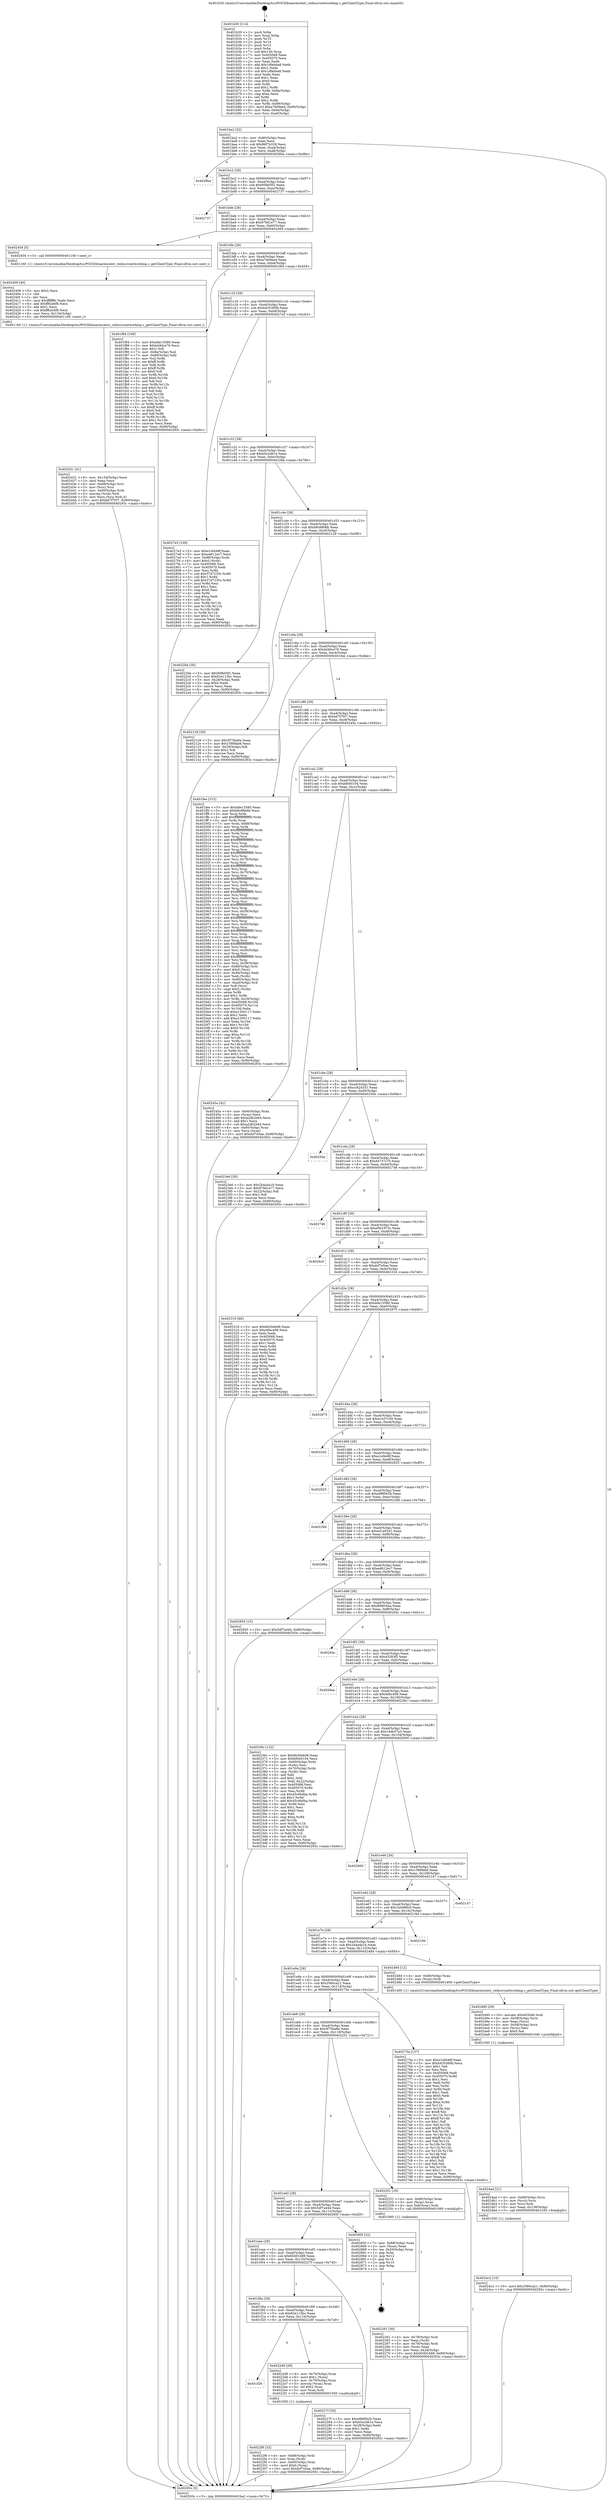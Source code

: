 digraph "0x401b30" {
  label = "0x401b30 (/mnt/c/Users/mathe/Desktop/tcc/POCII/binaries/extr_redissrcnetworking.c_getClientType_Final-ollvm.out::main(0))"
  labelloc = "t"
  node[shape=record]

  Entry [label="",width=0.3,height=0.3,shape=circle,fillcolor=black,style=filled]
  "0x401ba2" [label="{
     0x401ba2 [32]\l
     | [instrs]\l
     &nbsp;&nbsp;0x401ba2 \<+6\>: mov -0x90(%rbp),%eax\l
     &nbsp;&nbsp;0x401ba8 \<+2\>: mov %eax,%ecx\l
     &nbsp;&nbsp;0x401baa \<+6\>: sub $0x86f7b328,%ecx\l
     &nbsp;&nbsp;0x401bb0 \<+6\>: mov %eax,-0xa4(%rbp)\l
     &nbsp;&nbsp;0x401bb6 \<+6\>: mov %ecx,-0xa8(%rbp)\l
     &nbsp;&nbsp;0x401bbc \<+6\>: je 00000000004028ba \<main+0xd8a\>\l
  }"]
  "0x4028ba" [label="{
     0x4028ba\l
  }", style=dashed]
  "0x401bc2" [label="{
     0x401bc2 [28]\l
     | [instrs]\l
     &nbsp;&nbsp;0x401bc2 \<+5\>: jmp 0000000000401bc7 \<main+0x97\>\l
     &nbsp;&nbsp;0x401bc7 \<+6\>: mov -0xa4(%rbp),%eax\l
     &nbsp;&nbsp;0x401bcd \<+5\>: sub $0x95fb05f1,%eax\l
     &nbsp;&nbsp;0x401bd2 \<+6\>: mov %eax,-0xac(%rbp)\l
     &nbsp;&nbsp;0x401bd8 \<+6\>: je 0000000000402737 \<main+0xc07\>\l
  }"]
  Exit [label="",width=0.3,height=0.3,shape=circle,fillcolor=black,style=filled,peripheries=2]
  "0x402737" [label="{
     0x402737\l
  }", style=dashed]
  "0x401bde" [label="{
     0x401bde [28]\l
     | [instrs]\l
     &nbsp;&nbsp;0x401bde \<+5\>: jmp 0000000000401be3 \<main+0xb3\>\l
     &nbsp;&nbsp;0x401be3 \<+6\>: mov -0xa4(%rbp),%eax\l
     &nbsp;&nbsp;0x401be9 \<+5\>: sub $0x979d1e77,%eax\l
     &nbsp;&nbsp;0x401bee \<+6\>: mov %eax,-0xb0(%rbp)\l
     &nbsp;&nbsp;0x401bf4 \<+6\>: je 0000000000402404 \<main+0x8d4\>\l
  }"]
  "0x4024c2" [label="{
     0x4024c2 [15]\l
     | [instrs]\l
     &nbsp;&nbsp;0x4024c2 \<+10\>: movl $0x3580ca21,-0x90(%rbp)\l
     &nbsp;&nbsp;0x4024cc \<+5\>: jmp 000000000040293c \<main+0xe0c\>\l
  }"]
  "0x402404" [label="{
     0x402404 [5]\l
     | [instrs]\l
     &nbsp;&nbsp;0x402404 \<+5\>: call 0000000000401160 \<next_i\>\l
     | [calls]\l
     &nbsp;&nbsp;0x401160 \{1\} (/mnt/c/Users/mathe/Desktop/tcc/POCII/binaries/extr_redissrcnetworking.c_getClientType_Final-ollvm.out::next_i)\l
  }"]
  "0x401bfa" [label="{
     0x401bfa [28]\l
     | [instrs]\l
     &nbsp;&nbsp;0x401bfa \<+5\>: jmp 0000000000401bff \<main+0xcf\>\l
     &nbsp;&nbsp;0x401bff \<+6\>: mov -0xa4(%rbp),%eax\l
     &nbsp;&nbsp;0x401c05 \<+5\>: sub $0xa7b09ee4,%eax\l
     &nbsp;&nbsp;0x401c0a \<+6\>: mov %eax,-0xb4(%rbp)\l
     &nbsp;&nbsp;0x401c10 \<+6\>: je 0000000000401f84 \<main+0x454\>\l
  }"]
  "0x4024ad" [label="{
     0x4024ad [21]\l
     | [instrs]\l
     &nbsp;&nbsp;0x4024ad \<+4\>: mov -0x68(%rbp),%rcx\l
     &nbsp;&nbsp;0x4024b1 \<+3\>: mov (%rcx),%rcx\l
     &nbsp;&nbsp;0x4024b4 \<+3\>: mov %rcx,%rdi\l
     &nbsp;&nbsp;0x4024b7 \<+6\>: mov %eax,-0x138(%rbp)\l
     &nbsp;&nbsp;0x4024bd \<+5\>: call 0000000000401030 \<free@plt\>\l
     | [calls]\l
     &nbsp;&nbsp;0x401030 \{1\} (unknown)\l
  }"]
  "0x401f84" [label="{
     0x401f84 [106]\l
     | [instrs]\l
     &nbsp;&nbsp;0x401f84 \<+5\>: mov $0xdde13580,%eax\l
     &nbsp;&nbsp;0x401f89 \<+5\>: mov $0xbd40ce76,%ecx\l
     &nbsp;&nbsp;0x401f8e \<+2\>: mov $0x1,%dl\l
     &nbsp;&nbsp;0x401f90 \<+7\>: mov -0x8a(%rbp),%sil\l
     &nbsp;&nbsp;0x401f97 \<+7\>: mov -0x89(%rbp),%dil\l
     &nbsp;&nbsp;0x401f9e \<+3\>: mov %sil,%r8b\l
     &nbsp;&nbsp;0x401fa1 \<+4\>: xor $0xff,%r8b\l
     &nbsp;&nbsp;0x401fa5 \<+3\>: mov %dil,%r9b\l
     &nbsp;&nbsp;0x401fa8 \<+4\>: xor $0xff,%r9b\l
     &nbsp;&nbsp;0x401fac \<+3\>: xor $0x0,%dl\l
     &nbsp;&nbsp;0x401faf \<+3\>: mov %r8b,%r10b\l
     &nbsp;&nbsp;0x401fb2 \<+4\>: and $0x0,%r10b\l
     &nbsp;&nbsp;0x401fb6 \<+3\>: and %dl,%sil\l
     &nbsp;&nbsp;0x401fb9 \<+3\>: mov %r9b,%r11b\l
     &nbsp;&nbsp;0x401fbc \<+4\>: and $0x0,%r11b\l
     &nbsp;&nbsp;0x401fc0 \<+3\>: and %dl,%dil\l
     &nbsp;&nbsp;0x401fc3 \<+3\>: or %sil,%r10b\l
     &nbsp;&nbsp;0x401fc6 \<+3\>: or %dil,%r11b\l
     &nbsp;&nbsp;0x401fc9 \<+3\>: xor %r11b,%r10b\l
     &nbsp;&nbsp;0x401fcc \<+3\>: or %r9b,%r8b\l
     &nbsp;&nbsp;0x401fcf \<+4\>: xor $0xff,%r8b\l
     &nbsp;&nbsp;0x401fd3 \<+3\>: or $0x0,%dl\l
     &nbsp;&nbsp;0x401fd6 \<+3\>: and %dl,%r8b\l
     &nbsp;&nbsp;0x401fd9 \<+3\>: or %r8b,%r10b\l
     &nbsp;&nbsp;0x401fdc \<+4\>: test $0x1,%r10b\l
     &nbsp;&nbsp;0x401fe0 \<+3\>: cmovne %ecx,%eax\l
     &nbsp;&nbsp;0x401fe3 \<+6\>: mov %eax,-0x90(%rbp)\l
     &nbsp;&nbsp;0x401fe9 \<+5\>: jmp 000000000040293c \<main+0xe0c\>\l
  }"]
  "0x401c16" [label="{
     0x401c16 [28]\l
     | [instrs]\l
     &nbsp;&nbsp;0x401c16 \<+5\>: jmp 0000000000401c1b \<main+0xeb\>\l
     &nbsp;&nbsp;0x401c1b \<+6\>: mov -0xa4(%rbp),%eax\l
     &nbsp;&nbsp;0x401c21 \<+5\>: sub $0xb435360b,%eax\l
     &nbsp;&nbsp;0x401c26 \<+6\>: mov %eax,-0xb8(%rbp)\l
     &nbsp;&nbsp;0x401c2c \<+6\>: je 00000000004027e3 \<main+0xcb3\>\l
  }"]
  "0x40293c" [label="{
     0x40293c [5]\l
     | [instrs]\l
     &nbsp;&nbsp;0x40293c \<+5\>: jmp 0000000000401ba2 \<main+0x72\>\l
  }"]
  "0x401b30" [label="{
     0x401b30 [114]\l
     | [instrs]\l
     &nbsp;&nbsp;0x401b30 \<+1\>: push %rbp\l
     &nbsp;&nbsp;0x401b31 \<+3\>: mov %rsp,%rbp\l
     &nbsp;&nbsp;0x401b34 \<+2\>: push %r15\l
     &nbsp;&nbsp;0x401b36 \<+2\>: push %r14\l
     &nbsp;&nbsp;0x401b38 \<+2\>: push %r12\l
     &nbsp;&nbsp;0x401b3a \<+1\>: push %rbx\l
     &nbsp;&nbsp;0x401b3b \<+7\>: sub $0x140,%rsp\l
     &nbsp;&nbsp;0x401b42 \<+7\>: mov 0x405068,%eax\l
     &nbsp;&nbsp;0x401b49 \<+7\>: mov 0x405070,%ecx\l
     &nbsp;&nbsp;0x401b50 \<+2\>: mov %eax,%edx\l
     &nbsp;&nbsp;0x401b52 \<+6\>: add $0x1dfebba8,%edx\l
     &nbsp;&nbsp;0x401b58 \<+3\>: sub $0x1,%edx\l
     &nbsp;&nbsp;0x401b5b \<+6\>: sub $0x1dfebba8,%edx\l
     &nbsp;&nbsp;0x401b61 \<+3\>: imul %edx,%eax\l
     &nbsp;&nbsp;0x401b64 \<+3\>: and $0x1,%eax\l
     &nbsp;&nbsp;0x401b67 \<+3\>: cmp $0x0,%eax\l
     &nbsp;&nbsp;0x401b6a \<+4\>: sete %r8b\l
     &nbsp;&nbsp;0x401b6e \<+4\>: and $0x1,%r8b\l
     &nbsp;&nbsp;0x401b72 \<+7\>: mov %r8b,-0x8a(%rbp)\l
     &nbsp;&nbsp;0x401b79 \<+3\>: cmp $0xa,%ecx\l
     &nbsp;&nbsp;0x401b7c \<+4\>: setl %r8b\l
     &nbsp;&nbsp;0x401b80 \<+4\>: and $0x1,%r8b\l
     &nbsp;&nbsp;0x401b84 \<+7\>: mov %r8b,-0x89(%rbp)\l
     &nbsp;&nbsp;0x401b8b \<+10\>: movl $0xa7b09ee4,-0x90(%rbp)\l
     &nbsp;&nbsp;0x401b95 \<+6\>: mov %edi,-0x94(%rbp)\l
     &nbsp;&nbsp;0x401b9b \<+7\>: mov %rsi,-0xa0(%rbp)\l
  }"]
  "0x402490" [label="{
     0x402490 [29]\l
     | [instrs]\l
     &nbsp;&nbsp;0x402490 \<+10\>: movabs $0x4030d6,%rdi\l
     &nbsp;&nbsp;0x40249a \<+4\>: mov -0x58(%rbp),%rcx\l
     &nbsp;&nbsp;0x40249e \<+2\>: mov %eax,(%rcx)\l
     &nbsp;&nbsp;0x4024a0 \<+4\>: mov -0x58(%rbp),%rcx\l
     &nbsp;&nbsp;0x4024a4 \<+2\>: mov (%rcx),%esi\l
     &nbsp;&nbsp;0x4024a6 \<+2\>: mov $0x0,%al\l
     &nbsp;&nbsp;0x4024a8 \<+5\>: call 0000000000401040 \<printf@plt\>\l
     | [calls]\l
     &nbsp;&nbsp;0x401040 \{1\} (unknown)\l
  }"]
  "0x4027e3" [label="{
     0x4027e3 [109]\l
     | [instrs]\l
     &nbsp;&nbsp;0x4027e3 \<+5\>: mov $0xe1ef448f,%eax\l
     &nbsp;&nbsp;0x4027e8 \<+5\>: mov $0xed612ec7,%ecx\l
     &nbsp;&nbsp;0x4027ed \<+7\>: mov -0x88(%rbp),%rdx\l
     &nbsp;&nbsp;0x4027f4 \<+6\>: movl $0x0,(%rdx)\l
     &nbsp;&nbsp;0x4027fa \<+7\>: mov 0x405068,%esi\l
     &nbsp;&nbsp;0x402801 \<+7\>: mov 0x405070,%edi\l
     &nbsp;&nbsp;0x402808 \<+3\>: mov %esi,%r8d\l
     &nbsp;&nbsp;0x40280b \<+7\>: sub $0x37d7235c,%r8d\l
     &nbsp;&nbsp;0x402812 \<+4\>: sub $0x1,%r8d\l
     &nbsp;&nbsp;0x402816 \<+7\>: add $0x37d7235c,%r8d\l
     &nbsp;&nbsp;0x40281d \<+4\>: imul %r8d,%esi\l
     &nbsp;&nbsp;0x402821 \<+3\>: and $0x1,%esi\l
     &nbsp;&nbsp;0x402824 \<+3\>: cmp $0x0,%esi\l
     &nbsp;&nbsp;0x402827 \<+4\>: sete %r9b\l
     &nbsp;&nbsp;0x40282b \<+3\>: cmp $0xa,%edi\l
     &nbsp;&nbsp;0x40282e \<+4\>: setl %r10b\l
     &nbsp;&nbsp;0x402832 \<+3\>: mov %r9b,%r11b\l
     &nbsp;&nbsp;0x402835 \<+3\>: and %r10b,%r11b\l
     &nbsp;&nbsp;0x402838 \<+3\>: xor %r10b,%r9b\l
     &nbsp;&nbsp;0x40283b \<+3\>: or %r9b,%r11b\l
     &nbsp;&nbsp;0x40283e \<+4\>: test $0x1,%r11b\l
     &nbsp;&nbsp;0x402842 \<+3\>: cmovne %ecx,%eax\l
     &nbsp;&nbsp;0x402845 \<+6\>: mov %eax,-0x90(%rbp)\l
     &nbsp;&nbsp;0x40284b \<+5\>: jmp 000000000040293c \<main+0xe0c\>\l
  }"]
  "0x401c32" [label="{
     0x401c32 [28]\l
     | [instrs]\l
     &nbsp;&nbsp;0x401c32 \<+5\>: jmp 0000000000401c37 \<main+0x107\>\l
     &nbsp;&nbsp;0x401c37 \<+6\>: mov -0xa4(%rbp),%eax\l
     &nbsp;&nbsp;0x401c3d \<+5\>: sub $0xb5a2d61e,%eax\l
     &nbsp;&nbsp;0x401c42 \<+6\>: mov %eax,-0xbc(%rbp)\l
     &nbsp;&nbsp;0x401c48 \<+6\>: je 00000000004022bb \<main+0x78b\>\l
  }"]
  "0x402431" [label="{
     0x402431 [41]\l
     | [instrs]\l
     &nbsp;&nbsp;0x402431 \<+6\>: mov -0x134(%rbp),%ecx\l
     &nbsp;&nbsp;0x402437 \<+3\>: imul %eax,%ecx\l
     &nbsp;&nbsp;0x40243a \<+4\>: mov -0x68(%rbp),%rsi\l
     &nbsp;&nbsp;0x40243e \<+3\>: mov (%rsi),%rsi\l
     &nbsp;&nbsp;0x402441 \<+4\>: mov -0x60(%rbp),%rdi\l
     &nbsp;&nbsp;0x402445 \<+3\>: movslq (%rdi),%rdi\l
     &nbsp;&nbsp;0x402448 \<+3\>: mov %ecx,(%rsi,%rdi,4)\l
     &nbsp;&nbsp;0x40244b \<+10\>: movl $0xbd7f7f37,-0x90(%rbp)\l
     &nbsp;&nbsp;0x402455 \<+5\>: jmp 000000000040293c \<main+0xe0c\>\l
  }"]
  "0x4022bb" [label="{
     0x4022bb [30]\l
     | [instrs]\l
     &nbsp;&nbsp;0x4022bb \<+5\>: mov $0x95fb05f1,%eax\l
     &nbsp;&nbsp;0x4022c0 \<+5\>: mov $0x62e115bc,%ecx\l
     &nbsp;&nbsp;0x4022c5 \<+3\>: mov -0x28(%rbp),%edx\l
     &nbsp;&nbsp;0x4022c8 \<+3\>: cmp $0x0,%edx\l
     &nbsp;&nbsp;0x4022cb \<+3\>: cmove %ecx,%eax\l
     &nbsp;&nbsp;0x4022ce \<+6\>: mov %eax,-0x90(%rbp)\l
     &nbsp;&nbsp;0x4022d4 \<+5\>: jmp 000000000040293c \<main+0xe0c\>\l
  }"]
  "0x401c4e" [label="{
     0x401c4e [28]\l
     | [instrs]\l
     &nbsp;&nbsp;0x401c4e \<+5\>: jmp 0000000000401c53 \<main+0x123\>\l
     &nbsp;&nbsp;0x401c53 \<+6\>: mov -0xa4(%rbp),%eax\l
     &nbsp;&nbsp;0x401c59 \<+5\>: sub $0xb8c88b6b,%eax\l
     &nbsp;&nbsp;0x401c5e \<+6\>: mov %eax,-0xc0(%rbp)\l
     &nbsp;&nbsp;0x401c64 \<+6\>: je 0000000000402129 \<main+0x5f9\>\l
  }"]
  "0x402409" [label="{
     0x402409 [40]\l
     | [instrs]\l
     &nbsp;&nbsp;0x402409 \<+5\>: mov $0x2,%ecx\l
     &nbsp;&nbsp;0x40240e \<+1\>: cltd\l
     &nbsp;&nbsp;0x40240f \<+2\>: idiv %ecx\l
     &nbsp;&nbsp;0x402411 \<+6\>: imul $0xfffffffe,%edx,%ecx\l
     &nbsp;&nbsp;0x402417 \<+6\>: add $0xff82e6f8,%ecx\l
     &nbsp;&nbsp;0x40241d \<+3\>: add $0x1,%ecx\l
     &nbsp;&nbsp;0x402420 \<+6\>: sub $0xff82e6f8,%ecx\l
     &nbsp;&nbsp;0x402426 \<+6\>: mov %ecx,-0x134(%rbp)\l
     &nbsp;&nbsp;0x40242c \<+5\>: call 0000000000401160 \<next_i\>\l
     | [calls]\l
     &nbsp;&nbsp;0x401160 \{1\} (/mnt/c/Users/mathe/Desktop/tcc/POCII/binaries/extr_redissrcnetworking.c_getClientType_Final-ollvm.out::next_i)\l
  }"]
  "0x402129" [label="{
     0x402129 [30]\l
     | [instrs]\l
     &nbsp;&nbsp;0x402129 \<+5\>: mov $0x3f75ba6e,%eax\l
     &nbsp;&nbsp;0x40212e \<+5\>: mov $0x1588fab6,%ecx\l
     &nbsp;&nbsp;0x402133 \<+3\>: mov -0x29(%rbp),%dl\l
     &nbsp;&nbsp;0x402136 \<+3\>: test $0x1,%dl\l
     &nbsp;&nbsp;0x402139 \<+3\>: cmovne %ecx,%eax\l
     &nbsp;&nbsp;0x40213c \<+6\>: mov %eax,-0x90(%rbp)\l
     &nbsp;&nbsp;0x402142 \<+5\>: jmp 000000000040293c \<main+0xe0c\>\l
  }"]
  "0x401c6a" [label="{
     0x401c6a [28]\l
     | [instrs]\l
     &nbsp;&nbsp;0x401c6a \<+5\>: jmp 0000000000401c6f \<main+0x13f\>\l
     &nbsp;&nbsp;0x401c6f \<+6\>: mov -0xa4(%rbp),%eax\l
     &nbsp;&nbsp;0x401c75 \<+5\>: sub $0xbd40ce76,%eax\l
     &nbsp;&nbsp;0x401c7a \<+6\>: mov %eax,-0xc4(%rbp)\l
     &nbsp;&nbsp;0x401c80 \<+6\>: je 0000000000401fee \<main+0x4be\>\l
  }"]
  "0x4022f6" [label="{
     0x4022f6 [32]\l
     | [instrs]\l
     &nbsp;&nbsp;0x4022f6 \<+4\>: mov -0x68(%rbp),%rdi\l
     &nbsp;&nbsp;0x4022fa \<+3\>: mov %rax,(%rdi)\l
     &nbsp;&nbsp;0x4022fd \<+4\>: mov -0x60(%rbp),%rax\l
     &nbsp;&nbsp;0x402301 \<+6\>: movl $0x0,(%rax)\l
     &nbsp;&nbsp;0x402307 \<+10\>: movl $0xdcf7e5ae,-0x90(%rbp)\l
     &nbsp;&nbsp;0x402311 \<+5\>: jmp 000000000040293c \<main+0xe0c\>\l
  }"]
  "0x401fee" [label="{
     0x401fee [315]\l
     | [instrs]\l
     &nbsp;&nbsp;0x401fee \<+5\>: mov $0xdde13580,%eax\l
     &nbsp;&nbsp;0x401ff3 \<+5\>: mov $0xb8c88b6b,%ecx\l
     &nbsp;&nbsp;0x401ff8 \<+3\>: mov %rsp,%rdx\l
     &nbsp;&nbsp;0x401ffb \<+4\>: add $0xfffffffffffffff0,%rdx\l
     &nbsp;&nbsp;0x401fff \<+3\>: mov %rdx,%rsp\l
     &nbsp;&nbsp;0x402002 \<+7\>: mov %rdx,-0x88(%rbp)\l
     &nbsp;&nbsp;0x402009 \<+3\>: mov %rsp,%rdx\l
     &nbsp;&nbsp;0x40200c \<+4\>: add $0xfffffffffffffff0,%rdx\l
     &nbsp;&nbsp;0x402010 \<+3\>: mov %rdx,%rsp\l
     &nbsp;&nbsp;0x402013 \<+3\>: mov %rsp,%rsi\l
     &nbsp;&nbsp;0x402016 \<+4\>: add $0xfffffffffffffff0,%rsi\l
     &nbsp;&nbsp;0x40201a \<+3\>: mov %rsi,%rsp\l
     &nbsp;&nbsp;0x40201d \<+4\>: mov %rsi,-0x80(%rbp)\l
     &nbsp;&nbsp;0x402021 \<+3\>: mov %rsp,%rsi\l
     &nbsp;&nbsp;0x402024 \<+4\>: add $0xfffffffffffffff0,%rsi\l
     &nbsp;&nbsp;0x402028 \<+3\>: mov %rsi,%rsp\l
     &nbsp;&nbsp;0x40202b \<+4\>: mov %rsi,-0x78(%rbp)\l
     &nbsp;&nbsp;0x40202f \<+3\>: mov %rsp,%rsi\l
     &nbsp;&nbsp;0x402032 \<+4\>: add $0xfffffffffffffff0,%rsi\l
     &nbsp;&nbsp;0x402036 \<+3\>: mov %rsi,%rsp\l
     &nbsp;&nbsp;0x402039 \<+4\>: mov %rsi,-0x70(%rbp)\l
     &nbsp;&nbsp;0x40203d \<+3\>: mov %rsp,%rsi\l
     &nbsp;&nbsp;0x402040 \<+4\>: add $0xfffffffffffffff0,%rsi\l
     &nbsp;&nbsp;0x402044 \<+3\>: mov %rsi,%rsp\l
     &nbsp;&nbsp;0x402047 \<+4\>: mov %rsi,-0x68(%rbp)\l
     &nbsp;&nbsp;0x40204b \<+3\>: mov %rsp,%rsi\l
     &nbsp;&nbsp;0x40204e \<+4\>: add $0xfffffffffffffff0,%rsi\l
     &nbsp;&nbsp;0x402052 \<+3\>: mov %rsi,%rsp\l
     &nbsp;&nbsp;0x402055 \<+4\>: mov %rsi,-0x60(%rbp)\l
     &nbsp;&nbsp;0x402059 \<+3\>: mov %rsp,%rsi\l
     &nbsp;&nbsp;0x40205c \<+4\>: add $0xfffffffffffffff0,%rsi\l
     &nbsp;&nbsp;0x402060 \<+3\>: mov %rsi,%rsp\l
     &nbsp;&nbsp;0x402063 \<+4\>: mov %rsi,-0x58(%rbp)\l
     &nbsp;&nbsp;0x402067 \<+3\>: mov %rsp,%rsi\l
     &nbsp;&nbsp;0x40206a \<+4\>: add $0xfffffffffffffff0,%rsi\l
     &nbsp;&nbsp;0x40206e \<+3\>: mov %rsi,%rsp\l
     &nbsp;&nbsp;0x402071 \<+4\>: mov %rsi,-0x50(%rbp)\l
     &nbsp;&nbsp;0x402075 \<+3\>: mov %rsp,%rsi\l
     &nbsp;&nbsp;0x402078 \<+4\>: add $0xfffffffffffffff0,%rsi\l
     &nbsp;&nbsp;0x40207c \<+3\>: mov %rsi,%rsp\l
     &nbsp;&nbsp;0x40207f \<+4\>: mov %rsi,-0x48(%rbp)\l
     &nbsp;&nbsp;0x402083 \<+3\>: mov %rsp,%rsi\l
     &nbsp;&nbsp;0x402086 \<+4\>: add $0xfffffffffffffff0,%rsi\l
     &nbsp;&nbsp;0x40208a \<+3\>: mov %rsi,%rsp\l
     &nbsp;&nbsp;0x40208d \<+4\>: mov %rsi,-0x40(%rbp)\l
     &nbsp;&nbsp;0x402091 \<+3\>: mov %rsp,%rsi\l
     &nbsp;&nbsp;0x402094 \<+4\>: add $0xfffffffffffffff0,%rsi\l
     &nbsp;&nbsp;0x402098 \<+3\>: mov %rsi,%rsp\l
     &nbsp;&nbsp;0x40209b \<+4\>: mov %rsi,-0x38(%rbp)\l
     &nbsp;&nbsp;0x40209f \<+7\>: mov -0x88(%rbp),%rsi\l
     &nbsp;&nbsp;0x4020a6 \<+6\>: movl $0x0,(%rsi)\l
     &nbsp;&nbsp;0x4020ac \<+6\>: mov -0x94(%rbp),%edi\l
     &nbsp;&nbsp;0x4020b2 \<+2\>: mov %edi,(%rdx)\l
     &nbsp;&nbsp;0x4020b4 \<+4\>: mov -0x80(%rbp),%rsi\l
     &nbsp;&nbsp;0x4020b8 \<+7\>: mov -0xa0(%rbp),%r8\l
     &nbsp;&nbsp;0x4020bf \<+3\>: mov %r8,(%rsi)\l
     &nbsp;&nbsp;0x4020c2 \<+3\>: cmpl $0x2,(%rdx)\l
     &nbsp;&nbsp;0x4020c5 \<+4\>: setne %r9b\l
     &nbsp;&nbsp;0x4020c9 \<+4\>: and $0x1,%r9b\l
     &nbsp;&nbsp;0x4020cd \<+4\>: mov %r9b,-0x29(%rbp)\l
     &nbsp;&nbsp;0x4020d1 \<+8\>: mov 0x405068,%r10d\l
     &nbsp;&nbsp;0x4020d9 \<+8\>: mov 0x405070,%r11d\l
     &nbsp;&nbsp;0x4020e1 \<+3\>: mov %r10d,%ebx\l
     &nbsp;&nbsp;0x4020e4 \<+6\>: sub $0xa1500117,%ebx\l
     &nbsp;&nbsp;0x4020ea \<+3\>: sub $0x1,%ebx\l
     &nbsp;&nbsp;0x4020ed \<+6\>: add $0xa1500117,%ebx\l
     &nbsp;&nbsp;0x4020f3 \<+4\>: imul %ebx,%r10d\l
     &nbsp;&nbsp;0x4020f7 \<+4\>: and $0x1,%r10d\l
     &nbsp;&nbsp;0x4020fb \<+4\>: cmp $0x0,%r10d\l
     &nbsp;&nbsp;0x4020ff \<+4\>: sete %r9b\l
     &nbsp;&nbsp;0x402103 \<+4\>: cmp $0xa,%r11d\l
     &nbsp;&nbsp;0x402107 \<+4\>: setl %r14b\l
     &nbsp;&nbsp;0x40210b \<+3\>: mov %r9b,%r15b\l
     &nbsp;&nbsp;0x40210e \<+3\>: and %r14b,%r15b\l
     &nbsp;&nbsp;0x402111 \<+3\>: xor %r14b,%r9b\l
     &nbsp;&nbsp;0x402114 \<+3\>: or %r9b,%r15b\l
     &nbsp;&nbsp;0x402117 \<+4\>: test $0x1,%r15b\l
     &nbsp;&nbsp;0x40211b \<+3\>: cmovne %ecx,%eax\l
     &nbsp;&nbsp;0x40211e \<+6\>: mov %eax,-0x90(%rbp)\l
     &nbsp;&nbsp;0x402124 \<+5\>: jmp 000000000040293c \<main+0xe0c\>\l
  }"]
  "0x401c86" [label="{
     0x401c86 [28]\l
     | [instrs]\l
     &nbsp;&nbsp;0x401c86 \<+5\>: jmp 0000000000401c8b \<main+0x15b\>\l
     &nbsp;&nbsp;0x401c8b \<+6\>: mov -0xa4(%rbp),%eax\l
     &nbsp;&nbsp;0x401c91 \<+5\>: sub $0xbd7f7f37,%eax\l
     &nbsp;&nbsp;0x401c96 \<+6\>: mov %eax,-0xc8(%rbp)\l
     &nbsp;&nbsp;0x401c9c \<+6\>: je 000000000040245a \<main+0x92a\>\l
  }"]
  "0x401f26" [label="{
     0x401f26\l
  }", style=dashed]
  "0x4022d9" [label="{
     0x4022d9 [29]\l
     | [instrs]\l
     &nbsp;&nbsp;0x4022d9 \<+4\>: mov -0x70(%rbp),%rax\l
     &nbsp;&nbsp;0x4022dd \<+6\>: movl $0x1,(%rax)\l
     &nbsp;&nbsp;0x4022e3 \<+4\>: mov -0x70(%rbp),%rax\l
     &nbsp;&nbsp;0x4022e7 \<+3\>: movslq (%rax),%rax\l
     &nbsp;&nbsp;0x4022ea \<+4\>: shl $0x2,%rax\l
     &nbsp;&nbsp;0x4022ee \<+3\>: mov %rax,%rdi\l
     &nbsp;&nbsp;0x4022f1 \<+5\>: call 0000000000401050 \<malloc@plt\>\l
     | [calls]\l
     &nbsp;&nbsp;0x401050 \{1\} (unknown)\l
  }"]
  "0x40245a" [label="{
     0x40245a [42]\l
     | [instrs]\l
     &nbsp;&nbsp;0x40245a \<+4\>: mov -0x60(%rbp),%rax\l
     &nbsp;&nbsp;0x40245e \<+2\>: mov (%rax),%ecx\l
     &nbsp;&nbsp;0x402460 \<+6\>: add $0xa2db2d44,%ecx\l
     &nbsp;&nbsp;0x402466 \<+3\>: add $0x1,%ecx\l
     &nbsp;&nbsp;0x402469 \<+6\>: sub $0xa2db2d44,%ecx\l
     &nbsp;&nbsp;0x40246f \<+4\>: mov -0x60(%rbp),%rax\l
     &nbsp;&nbsp;0x402473 \<+2\>: mov %ecx,(%rax)\l
     &nbsp;&nbsp;0x402475 \<+10\>: movl $0xdcf7e5ae,-0x90(%rbp)\l
     &nbsp;&nbsp;0x40247f \<+5\>: jmp 000000000040293c \<main+0xe0c\>\l
  }"]
  "0x401ca2" [label="{
     0x401ca2 [28]\l
     | [instrs]\l
     &nbsp;&nbsp;0x401ca2 \<+5\>: jmp 0000000000401ca7 \<main+0x177\>\l
     &nbsp;&nbsp;0x401ca7 \<+6\>: mov -0xa4(%rbp),%eax\l
     &nbsp;&nbsp;0x401cad \<+5\>: sub $0xbfd40104,%eax\l
     &nbsp;&nbsp;0x401cb2 \<+6\>: mov %eax,-0xcc(%rbp)\l
     &nbsp;&nbsp;0x401cb8 \<+6\>: je 00000000004023e6 \<main+0x8b6\>\l
  }"]
  "0x401f0a" [label="{
     0x401f0a [28]\l
     | [instrs]\l
     &nbsp;&nbsp;0x401f0a \<+5\>: jmp 0000000000401f0f \<main+0x3df\>\l
     &nbsp;&nbsp;0x401f0f \<+6\>: mov -0xa4(%rbp),%eax\l
     &nbsp;&nbsp;0x401f15 \<+5\>: sub $0x62e115bc,%eax\l
     &nbsp;&nbsp;0x401f1a \<+6\>: mov %eax,-0x124(%rbp)\l
     &nbsp;&nbsp;0x401f20 \<+6\>: je 00000000004022d9 \<main+0x7a9\>\l
  }"]
  "0x4023e6" [label="{
     0x4023e6 [30]\l
     | [instrs]\l
     &nbsp;&nbsp;0x4023e6 \<+5\>: mov $0x2b4a4a1b,%eax\l
     &nbsp;&nbsp;0x4023eb \<+5\>: mov $0x979d1e77,%ecx\l
     &nbsp;&nbsp;0x4023f0 \<+3\>: mov -0x22(%rbp),%dl\l
     &nbsp;&nbsp;0x4023f3 \<+3\>: test $0x1,%dl\l
     &nbsp;&nbsp;0x4023f6 \<+3\>: cmovne %ecx,%eax\l
     &nbsp;&nbsp;0x4023f9 \<+6\>: mov %eax,-0x90(%rbp)\l
     &nbsp;&nbsp;0x4023ff \<+5\>: jmp 000000000040293c \<main+0xe0c\>\l
  }"]
  "0x401cbe" [label="{
     0x401cbe [28]\l
     | [instrs]\l
     &nbsp;&nbsp;0x401cbe \<+5\>: jmp 0000000000401cc3 \<main+0x193\>\l
     &nbsp;&nbsp;0x401cc3 \<+6\>: mov -0xa4(%rbp),%eax\l
     &nbsp;&nbsp;0x401cc9 \<+5\>: sub $0xcc624531,%eax\l
     &nbsp;&nbsp;0x401cce \<+6\>: mov %eax,-0xd0(%rbp)\l
     &nbsp;&nbsp;0x401cd4 \<+6\>: je 000000000040250e \<main+0x9de\>\l
  }"]
  "0x40227f" [label="{
     0x40227f [30]\l
     | [instrs]\l
     &nbsp;&nbsp;0x40227f \<+5\>: mov $0xe98f062b,%eax\l
     &nbsp;&nbsp;0x402284 \<+5\>: mov $0xb5a2d61e,%ecx\l
     &nbsp;&nbsp;0x402289 \<+3\>: mov -0x28(%rbp),%edx\l
     &nbsp;&nbsp;0x40228c \<+3\>: cmp $0x1,%edx\l
     &nbsp;&nbsp;0x40228f \<+3\>: cmovl %ecx,%eax\l
     &nbsp;&nbsp;0x402292 \<+6\>: mov %eax,-0x90(%rbp)\l
     &nbsp;&nbsp;0x402298 \<+5\>: jmp 000000000040293c \<main+0xe0c\>\l
  }"]
  "0x40250e" [label="{
     0x40250e\l
  }", style=dashed]
  "0x401cda" [label="{
     0x401cda [28]\l
     | [instrs]\l
     &nbsp;&nbsp;0x401cda \<+5\>: jmp 0000000000401cdf \<main+0x1af\>\l
     &nbsp;&nbsp;0x401cdf \<+6\>: mov -0xa4(%rbp),%eax\l
     &nbsp;&nbsp;0x401ce5 \<+5\>: sub $0xd4737c70,%eax\l
     &nbsp;&nbsp;0x401cea \<+6\>: mov %eax,-0xd4(%rbp)\l
     &nbsp;&nbsp;0x401cf0 \<+6\>: je 0000000000402746 \<main+0xc16\>\l
  }"]
  "0x401eee" [label="{
     0x401eee [28]\l
     | [instrs]\l
     &nbsp;&nbsp;0x401eee \<+5\>: jmp 0000000000401ef3 \<main+0x3c3\>\l
     &nbsp;&nbsp;0x401ef3 \<+6\>: mov -0xa4(%rbp),%eax\l
     &nbsp;&nbsp;0x401ef9 \<+5\>: sub $0x60491b89,%eax\l
     &nbsp;&nbsp;0x401efe \<+6\>: mov %eax,-0x120(%rbp)\l
     &nbsp;&nbsp;0x401f04 \<+6\>: je 000000000040227f \<main+0x74f\>\l
  }"]
  "0x402746" [label="{
     0x402746\l
  }", style=dashed]
  "0x401cf6" [label="{
     0x401cf6 [28]\l
     | [instrs]\l
     &nbsp;&nbsp;0x401cf6 \<+5\>: jmp 0000000000401cfb \<main+0x1cb\>\l
     &nbsp;&nbsp;0x401cfb \<+6\>: mov -0xa4(%rbp),%eax\l
     &nbsp;&nbsp;0x401d01 \<+5\>: sub $0xd5b1973c,%eax\l
     &nbsp;&nbsp;0x401d06 \<+6\>: mov %eax,-0xd8(%rbp)\l
     &nbsp;&nbsp;0x401d0c \<+6\>: je 00000000004026c0 \<main+0xb90\>\l
  }"]
  "0x40285f" [label="{
     0x40285f [22]\l
     | [instrs]\l
     &nbsp;&nbsp;0x40285f \<+7\>: mov -0x88(%rbp),%rax\l
     &nbsp;&nbsp;0x402866 \<+2\>: mov (%rax),%eax\l
     &nbsp;&nbsp;0x402868 \<+4\>: lea -0x20(%rbp),%rsp\l
     &nbsp;&nbsp;0x40286c \<+1\>: pop %rbx\l
     &nbsp;&nbsp;0x40286d \<+2\>: pop %r12\l
     &nbsp;&nbsp;0x40286f \<+2\>: pop %r14\l
     &nbsp;&nbsp;0x402871 \<+2\>: pop %r15\l
     &nbsp;&nbsp;0x402873 \<+1\>: pop %rbp\l
     &nbsp;&nbsp;0x402874 \<+1\>: ret\l
  }"]
  "0x4026c0" [label="{
     0x4026c0\l
  }", style=dashed]
  "0x401d12" [label="{
     0x401d12 [28]\l
     | [instrs]\l
     &nbsp;&nbsp;0x401d12 \<+5\>: jmp 0000000000401d17 \<main+0x1e7\>\l
     &nbsp;&nbsp;0x401d17 \<+6\>: mov -0xa4(%rbp),%eax\l
     &nbsp;&nbsp;0x401d1d \<+5\>: sub $0xdcf7e5ae,%eax\l
     &nbsp;&nbsp;0x401d22 \<+6\>: mov %eax,-0xdc(%rbp)\l
     &nbsp;&nbsp;0x401d28 \<+6\>: je 0000000000402316 \<main+0x7e6\>\l
  }"]
  "0x402261" [label="{
     0x402261 [30]\l
     | [instrs]\l
     &nbsp;&nbsp;0x402261 \<+4\>: mov -0x78(%rbp),%rdi\l
     &nbsp;&nbsp;0x402265 \<+2\>: mov %eax,(%rdi)\l
     &nbsp;&nbsp;0x402267 \<+4\>: mov -0x78(%rbp),%rdi\l
     &nbsp;&nbsp;0x40226b \<+2\>: mov (%rdi),%eax\l
     &nbsp;&nbsp;0x40226d \<+3\>: mov %eax,-0x28(%rbp)\l
     &nbsp;&nbsp;0x402270 \<+10\>: movl $0x60491b89,-0x90(%rbp)\l
     &nbsp;&nbsp;0x40227a \<+5\>: jmp 000000000040293c \<main+0xe0c\>\l
  }"]
  "0x402316" [label="{
     0x402316 [86]\l
     | [instrs]\l
     &nbsp;&nbsp;0x402316 \<+5\>: mov $0x6b30e6d9,%eax\l
     &nbsp;&nbsp;0x40231b \<+5\>: mov $0x46bc499,%ecx\l
     &nbsp;&nbsp;0x402320 \<+2\>: xor %edx,%edx\l
     &nbsp;&nbsp;0x402322 \<+7\>: mov 0x405068,%esi\l
     &nbsp;&nbsp;0x402329 \<+7\>: mov 0x405070,%edi\l
     &nbsp;&nbsp;0x402330 \<+3\>: sub $0x1,%edx\l
     &nbsp;&nbsp;0x402333 \<+3\>: mov %esi,%r8d\l
     &nbsp;&nbsp;0x402336 \<+3\>: add %edx,%r8d\l
     &nbsp;&nbsp;0x402339 \<+4\>: imul %r8d,%esi\l
     &nbsp;&nbsp;0x40233d \<+3\>: and $0x1,%esi\l
     &nbsp;&nbsp;0x402340 \<+3\>: cmp $0x0,%esi\l
     &nbsp;&nbsp;0x402343 \<+4\>: sete %r9b\l
     &nbsp;&nbsp;0x402347 \<+3\>: cmp $0xa,%edi\l
     &nbsp;&nbsp;0x40234a \<+4\>: setl %r10b\l
     &nbsp;&nbsp;0x40234e \<+3\>: mov %r9b,%r11b\l
     &nbsp;&nbsp;0x402351 \<+3\>: and %r10b,%r11b\l
     &nbsp;&nbsp;0x402354 \<+3\>: xor %r10b,%r9b\l
     &nbsp;&nbsp;0x402357 \<+3\>: or %r9b,%r11b\l
     &nbsp;&nbsp;0x40235a \<+4\>: test $0x1,%r11b\l
     &nbsp;&nbsp;0x40235e \<+3\>: cmovne %ecx,%eax\l
     &nbsp;&nbsp;0x402361 \<+6\>: mov %eax,-0x90(%rbp)\l
     &nbsp;&nbsp;0x402367 \<+5\>: jmp 000000000040293c \<main+0xe0c\>\l
  }"]
  "0x401d2e" [label="{
     0x401d2e [28]\l
     | [instrs]\l
     &nbsp;&nbsp;0x401d2e \<+5\>: jmp 0000000000401d33 \<main+0x203\>\l
     &nbsp;&nbsp;0x401d33 \<+6\>: mov -0xa4(%rbp),%eax\l
     &nbsp;&nbsp;0x401d39 \<+5\>: sub $0xdde13580,%eax\l
     &nbsp;&nbsp;0x401d3e \<+6\>: mov %eax,-0xe0(%rbp)\l
     &nbsp;&nbsp;0x401d44 \<+6\>: je 0000000000402875 \<main+0xd45\>\l
  }"]
  "0x401ed2" [label="{
     0x401ed2 [28]\l
     | [instrs]\l
     &nbsp;&nbsp;0x401ed2 \<+5\>: jmp 0000000000401ed7 \<main+0x3a7\>\l
     &nbsp;&nbsp;0x401ed7 \<+6\>: mov -0xa4(%rbp),%eax\l
     &nbsp;&nbsp;0x401edd \<+5\>: sub $0x5df7a444,%eax\l
     &nbsp;&nbsp;0x401ee2 \<+6\>: mov %eax,-0x11c(%rbp)\l
     &nbsp;&nbsp;0x401ee8 \<+6\>: je 000000000040285f \<main+0xd2f\>\l
  }"]
  "0x402875" [label="{
     0x402875\l
  }", style=dashed]
  "0x401d4a" [label="{
     0x401d4a [28]\l
     | [instrs]\l
     &nbsp;&nbsp;0x401d4a \<+5\>: jmp 0000000000401d4f \<main+0x21f\>\l
     &nbsp;&nbsp;0x401d4f \<+6\>: mov -0xa4(%rbp),%eax\l
     &nbsp;&nbsp;0x401d55 \<+5\>: sub $0xe1437c30,%eax\l
     &nbsp;&nbsp;0x401d5a \<+6\>: mov %eax,-0xe4(%rbp)\l
     &nbsp;&nbsp;0x401d60 \<+6\>: je 0000000000402242 \<main+0x712\>\l
  }"]
  "0x402251" [label="{
     0x402251 [16]\l
     | [instrs]\l
     &nbsp;&nbsp;0x402251 \<+4\>: mov -0x80(%rbp),%rax\l
     &nbsp;&nbsp;0x402255 \<+3\>: mov (%rax),%rax\l
     &nbsp;&nbsp;0x402258 \<+4\>: mov 0x8(%rax),%rdi\l
     &nbsp;&nbsp;0x40225c \<+5\>: call 0000000000401060 \<atoi@plt\>\l
     | [calls]\l
     &nbsp;&nbsp;0x401060 \{1\} (unknown)\l
  }"]
  "0x402242" [label="{
     0x402242\l
  }", style=dashed]
  "0x401d66" [label="{
     0x401d66 [28]\l
     | [instrs]\l
     &nbsp;&nbsp;0x401d66 \<+5\>: jmp 0000000000401d6b \<main+0x23b\>\l
     &nbsp;&nbsp;0x401d6b \<+6\>: mov -0xa4(%rbp),%eax\l
     &nbsp;&nbsp;0x401d71 \<+5\>: sub $0xe1ef448f,%eax\l
     &nbsp;&nbsp;0x401d76 \<+6\>: mov %eax,-0xe8(%rbp)\l
     &nbsp;&nbsp;0x401d7c \<+6\>: je 0000000000402925 \<main+0xdf5\>\l
  }"]
  "0x401eb6" [label="{
     0x401eb6 [28]\l
     | [instrs]\l
     &nbsp;&nbsp;0x401eb6 \<+5\>: jmp 0000000000401ebb \<main+0x38b\>\l
     &nbsp;&nbsp;0x401ebb \<+6\>: mov -0xa4(%rbp),%eax\l
     &nbsp;&nbsp;0x401ec1 \<+5\>: sub $0x3f75ba6e,%eax\l
     &nbsp;&nbsp;0x401ec6 \<+6\>: mov %eax,-0x118(%rbp)\l
     &nbsp;&nbsp;0x401ecc \<+6\>: je 0000000000402251 \<main+0x721\>\l
  }"]
  "0x402925" [label="{
     0x402925\l
  }", style=dashed]
  "0x401d82" [label="{
     0x401d82 [28]\l
     | [instrs]\l
     &nbsp;&nbsp;0x401d82 \<+5\>: jmp 0000000000401d87 \<main+0x257\>\l
     &nbsp;&nbsp;0x401d87 \<+6\>: mov -0xa4(%rbp),%eax\l
     &nbsp;&nbsp;0x401d8d \<+5\>: sub $0xe98f062b,%eax\l
     &nbsp;&nbsp;0x401d92 \<+6\>: mov %eax,-0xec(%rbp)\l
     &nbsp;&nbsp;0x401d98 \<+6\>: je 000000000040229d \<main+0x76d\>\l
  }"]
  "0x40275a" [label="{
     0x40275a [137]\l
     | [instrs]\l
     &nbsp;&nbsp;0x40275a \<+5\>: mov $0xe1ef448f,%eax\l
     &nbsp;&nbsp;0x40275f \<+5\>: mov $0xb435360b,%ecx\l
     &nbsp;&nbsp;0x402764 \<+2\>: mov $0x1,%dl\l
     &nbsp;&nbsp;0x402766 \<+2\>: xor %esi,%esi\l
     &nbsp;&nbsp;0x402768 \<+7\>: mov 0x405068,%edi\l
     &nbsp;&nbsp;0x40276f \<+8\>: mov 0x405070,%r8d\l
     &nbsp;&nbsp;0x402777 \<+3\>: sub $0x1,%esi\l
     &nbsp;&nbsp;0x40277a \<+3\>: mov %edi,%r9d\l
     &nbsp;&nbsp;0x40277d \<+3\>: add %esi,%r9d\l
     &nbsp;&nbsp;0x402780 \<+4\>: imul %r9d,%edi\l
     &nbsp;&nbsp;0x402784 \<+3\>: and $0x1,%edi\l
     &nbsp;&nbsp;0x402787 \<+3\>: cmp $0x0,%edi\l
     &nbsp;&nbsp;0x40278a \<+4\>: sete %r10b\l
     &nbsp;&nbsp;0x40278e \<+4\>: cmp $0xa,%r8d\l
     &nbsp;&nbsp;0x402792 \<+4\>: setl %r11b\l
     &nbsp;&nbsp;0x402796 \<+3\>: mov %r10b,%bl\l
     &nbsp;&nbsp;0x402799 \<+3\>: xor $0xff,%bl\l
     &nbsp;&nbsp;0x40279c \<+3\>: mov %r11b,%r14b\l
     &nbsp;&nbsp;0x40279f \<+4\>: xor $0xff,%r14b\l
     &nbsp;&nbsp;0x4027a3 \<+3\>: xor $0x1,%dl\l
     &nbsp;&nbsp;0x4027a6 \<+3\>: mov %bl,%r15b\l
     &nbsp;&nbsp;0x4027a9 \<+4\>: and $0xff,%r15b\l
     &nbsp;&nbsp;0x4027ad \<+3\>: and %dl,%r10b\l
     &nbsp;&nbsp;0x4027b0 \<+3\>: mov %r14b,%r12b\l
     &nbsp;&nbsp;0x4027b3 \<+4\>: and $0xff,%r12b\l
     &nbsp;&nbsp;0x4027b7 \<+3\>: and %dl,%r11b\l
     &nbsp;&nbsp;0x4027ba \<+3\>: or %r10b,%r15b\l
     &nbsp;&nbsp;0x4027bd \<+3\>: or %r11b,%r12b\l
     &nbsp;&nbsp;0x4027c0 \<+3\>: xor %r12b,%r15b\l
     &nbsp;&nbsp;0x4027c3 \<+3\>: or %r14b,%bl\l
     &nbsp;&nbsp;0x4027c6 \<+3\>: xor $0xff,%bl\l
     &nbsp;&nbsp;0x4027c9 \<+3\>: or $0x1,%dl\l
     &nbsp;&nbsp;0x4027cc \<+2\>: and %dl,%bl\l
     &nbsp;&nbsp;0x4027ce \<+3\>: or %bl,%r15b\l
     &nbsp;&nbsp;0x4027d1 \<+4\>: test $0x1,%r15b\l
     &nbsp;&nbsp;0x4027d5 \<+3\>: cmovne %ecx,%eax\l
     &nbsp;&nbsp;0x4027d8 \<+6\>: mov %eax,-0x90(%rbp)\l
     &nbsp;&nbsp;0x4027de \<+5\>: jmp 000000000040293c \<main+0xe0c\>\l
  }"]
  "0x40229d" [label="{
     0x40229d\l
  }", style=dashed]
  "0x401d9e" [label="{
     0x401d9e [28]\l
     | [instrs]\l
     &nbsp;&nbsp;0x401d9e \<+5\>: jmp 0000000000401da3 \<main+0x273\>\l
     &nbsp;&nbsp;0x401da3 \<+6\>: mov -0xa4(%rbp),%eax\l
     &nbsp;&nbsp;0x401da9 \<+5\>: sub $0xed1e0341,%eax\l
     &nbsp;&nbsp;0x401dae \<+6\>: mov %eax,-0xf0(%rbp)\l
     &nbsp;&nbsp;0x401db4 \<+6\>: je 000000000040266a \<main+0xb3a\>\l
  }"]
  "0x401e9a" [label="{
     0x401e9a [28]\l
     | [instrs]\l
     &nbsp;&nbsp;0x401e9a \<+5\>: jmp 0000000000401e9f \<main+0x36f\>\l
     &nbsp;&nbsp;0x401e9f \<+6\>: mov -0xa4(%rbp),%eax\l
     &nbsp;&nbsp;0x401ea5 \<+5\>: sub $0x3580ca21,%eax\l
     &nbsp;&nbsp;0x401eaa \<+6\>: mov %eax,-0x114(%rbp)\l
     &nbsp;&nbsp;0x401eb0 \<+6\>: je 000000000040275a \<main+0xc2a\>\l
  }"]
  "0x40266a" [label="{
     0x40266a\l
  }", style=dashed]
  "0x401dba" [label="{
     0x401dba [28]\l
     | [instrs]\l
     &nbsp;&nbsp;0x401dba \<+5\>: jmp 0000000000401dbf \<main+0x28f\>\l
     &nbsp;&nbsp;0x401dbf \<+6\>: mov -0xa4(%rbp),%eax\l
     &nbsp;&nbsp;0x401dc5 \<+5\>: sub $0xed612ec7,%eax\l
     &nbsp;&nbsp;0x401dca \<+6\>: mov %eax,-0xf4(%rbp)\l
     &nbsp;&nbsp;0x401dd0 \<+6\>: je 0000000000402850 \<main+0xd20\>\l
  }"]
  "0x402484" [label="{
     0x402484 [12]\l
     | [instrs]\l
     &nbsp;&nbsp;0x402484 \<+4\>: mov -0x68(%rbp),%rax\l
     &nbsp;&nbsp;0x402488 \<+3\>: mov (%rax),%rdi\l
     &nbsp;&nbsp;0x40248b \<+5\>: call 0000000000401400 \<getClientType\>\l
     | [calls]\l
     &nbsp;&nbsp;0x401400 \{1\} (/mnt/c/Users/mathe/Desktop/tcc/POCII/binaries/extr_redissrcnetworking.c_getClientType_Final-ollvm.out::getClientType)\l
  }"]
  "0x402850" [label="{
     0x402850 [15]\l
     | [instrs]\l
     &nbsp;&nbsp;0x402850 \<+10\>: movl $0x5df7a444,-0x90(%rbp)\l
     &nbsp;&nbsp;0x40285a \<+5\>: jmp 000000000040293c \<main+0xe0c\>\l
  }"]
  "0x401dd6" [label="{
     0x401dd6 [28]\l
     | [instrs]\l
     &nbsp;&nbsp;0x401dd6 \<+5\>: jmp 0000000000401ddb \<main+0x2ab\>\l
     &nbsp;&nbsp;0x401ddb \<+6\>: mov -0xa4(%rbp),%eax\l
     &nbsp;&nbsp;0x401de1 \<+5\>: sub $0xf68850aa,%eax\l
     &nbsp;&nbsp;0x401de6 \<+6\>: mov %eax,-0xf8(%rbp)\l
     &nbsp;&nbsp;0x401dec \<+6\>: je 000000000040264c \<main+0xb1c\>\l
  }"]
  "0x401e7e" [label="{
     0x401e7e [28]\l
     | [instrs]\l
     &nbsp;&nbsp;0x401e7e \<+5\>: jmp 0000000000401e83 \<main+0x353\>\l
     &nbsp;&nbsp;0x401e83 \<+6\>: mov -0xa4(%rbp),%eax\l
     &nbsp;&nbsp;0x401e89 \<+5\>: sub $0x2b4a4a1b,%eax\l
     &nbsp;&nbsp;0x401e8e \<+6\>: mov %eax,-0x110(%rbp)\l
     &nbsp;&nbsp;0x401e94 \<+6\>: je 0000000000402484 \<main+0x954\>\l
  }"]
  "0x40264c" [label="{
     0x40264c\l
  }", style=dashed]
  "0x401df2" [label="{
     0x401df2 [28]\l
     | [instrs]\l
     &nbsp;&nbsp;0x401df2 \<+5\>: jmp 0000000000401df7 \<main+0x2c7\>\l
     &nbsp;&nbsp;0x401df7 \<+6\>: mov -0xa4(%rbp),%eax\l
     &nbsp;&nbsp;0x401dfd \<+5\>: sub $0x43283f5,%eax\l
     &nbsp;&nbsp;0x401e02 \<+6\>: mov %eax,-0xfc(%rbp)\l
     &nbsp;&nbsp;0x401e08 \<+6\>: je 00000000004026ea \<main+0xbba\>\l
  }"]
  "0x40219d" [label="{
     0x40219d\l
  }", style=dashed]
  "0x4026ea" [label="{
     0x4026ea\l
  }", style=dashed]
  "0x401e0e" [label="{
     0x401e0e [28]\l
     | [instrs]\l
     &nbsp;&nbsp;0x401e0e \<+5\>: jmp 0000000000401e13 \<main+0x2e3\>\l
     &nbsp;&nbsp;0x401e13 \<+6\>: mov -0xa4(%rbp),%eax\l
     &nbsp;&nbsp;0x401e19 \<+5\>: sub $0x46bc499,%eax\l
     &nbsp;&nbsp;0x401e1e \<+6\>: mov %eax,-0x100(%rbp)\l
     &nbsp;&nbsp;0x401e24 \<+6\>: je 000000000040236c \<main+0x83c\>\l
  }"]
  "0x401e62" [label="{
     0x401e62 [28]\l
     | [instrs]\l
     &nbsp;&nbsp;0x401e62 \<+5\>: jmp 0000000000401e67 \<main+0x337\>\l
     &nbsp;&nbsp;0x401e67 \<+6\>: mov -0xa4(%rbp),%eax\l
     &nbsp;&nbsp;0x401e6d \<+5\>: sub $0x1b0d86c8,%eax\l
     &nbsp;&nbsp;0x401e72 \<+6\>: mov %eax,-0x10c(%rbp)\l
     &nbsp;&nbsp;0x401e78 \<+6\>: je 000000000040219d \<main+0x66d\>\l
  }"]
  "0x40236c" [label="{
     0x40236c [122]\l
     | [instrs]\l
     &nbsp;&nbsp;0x40236c \<+5\>: mov $0x6b30e6d9,%eax\l
     &nbsp;&nbsp;0x402371 \<+5\>: mov $0xbfd40104,%ecx\l
     &nbsp;&nbsp;0x402376 \<+4\>: mov -0x60(%rbp),%rdx\l
     &nbsp;&nbsp;0x40237a \<+2\>: mov (%rdx),%esi\l
     &nbsp;&nbsp;0x40237c \<+4\>: mov -0x70(%rbp),%rdx\l
     &nbsp;&nbsp;0x402380 \<+2\>: cmp (%rdx),%esi\l
     &nbsp;&nbsp;0x402382 \<+4\>: setl %dil\l
     &nbsp;&nbsp;0x402386 \<+4\>: and $0x1,%dil\l
     &nbsp;&nbsp;0x40238a \<+4\>: mov %dil,-0x22(%rbp)\l
     &nbsp;&nbsp;0x40238e \<+7\>: mov 0x405068,%esi\l
     &nbsp;&nbsp;0x402395 \<+8\>: mov 0x405070,%r8d\l
     &nbsp;&nbsp;0x40239d \<+3\>: mov %esi,%r9d\l
     &nbsp;&nbsp;0x4023a0 \<+7\>: sub $0x45c66dba,%r9d\l
     &nbsp;&nbsp;0x4023a7 \<+4\>: sub $0x1,%r9d\l
     &nbsp;&nbsp;0x4023ab \<+7\>: add $0x45c66dba,%r9d\l
     &nbsp;&nbsp;0x4023b2 \<+4\>: imul %r9d,%esi\l
     &nbsp;&nbsp;0x4023b6 \<+3\>: and $0x1,%esi\l
     &nbsp;&nbsp;0x4023b9 \<+3\>: cmp $0x0,%esi\l
     &nbsp;&nbsp;0x4023bc \<+4\>: sete %dil\l
     &nbsp;&nbsp;0x4023c0 \<+4\>: cmp $0xa,%r8d\l
     &nbsp;&nbsp;0x4023c4 \<+4\>: setl %r10b\l
     &nbsp;&nbsp;0x4023c8 \<+3\>: mov %dil,%r11b\l
     &nbsp;&nbsp;0x4023cb \<+3\>: and %r10b,%r11b\l
     &nbsp;&nbsp;0x4023ce \<+3\>: xor %r10b,%dil\l
     &nbsp;&nbsp;0x4023d1 \<+3\>: or %dil,%r11b\l
     &nbsp;&nbsp;0x4023d4 \<+4\>: test $0x1,%r11b\l
     &nbsp;&nbsp;0x4023d8 \<+3\>: cmovne %ecx,%eax\l
     &nbsp;&nbsp;0x4023db \<+6\>: mov %eax,-0x90(%rbp)\l
     &nbsp;&nbsp;0x4023e1 \<+5\>: jmp 000000000040293c \<main+0xe0c\>\l
  }"]
  "0x401e2a" [label="{
     0x401e2a [28]\l
     | [instrs]\l
     &nbsp;&nbsp;0x401e2a \<+5\>: jmp 0000000000401e2f \<main+0x2ff\>\l
     &nbsp;&nbsp;0x401e2f \<+6\>: mov -0xa4(%rbp),%eax\l
     &nbsp;&nbsp;0x401e35 \<+5\>: sub $0x14db57a3,%eax\l
     &nbsp;&nbsp;0x401e3a \<+6\>: mov %eax,-0x104(%rbp)\l
     &nbsp;&nbsp;0x401e40 \<+6\>: je 0000000000402900 \<main+0xdd0\>\l
  }"]
  "0x402147" [label="{
     0x402147\l
  }", style=dashed]
  "0x402900" [label="{
     0x402900\l
  }", style=dashed]
  "0x401e46" [label="{
     0x401e46 [28]\l
     | [instrs]\l
     &nbsp;&nbsp;0x401e46 \<+5\>: jmp 0000000000401e4b \<main+0x31b\>\l
     &nbsp;&nbsp;0x401e4b \<+6\>: mov -0xa4(%rbp),%eax\l
     &nbsp;&nbsp;0x401e51 \<+5\>: sub $0x1588fab6,%eax\l
     &nbsp;&nbsp;0x401e56 \<+6\>: mov %eax,-0x108(%rbp)\l
     &nbsp;&nbsp;0x401e5c \<+6\>: je 0000000000402147 \<main+0x617\>\l
  }"]
  Entry -> "0x401b30" [label=" 1"]
  "0x401ba2" -> "0x4028ba" [label=" 0"]
  "0x401ba2" -> "0x401bc2" [label=" 20"]
  "0x40285f" -> Exit [label=" 1"]
  "0x401bc2" -> "0x402737" [label=" 0"]
  "0x401bc2" -> "0x401bde" [label=" 20"]
  "0x402850" -> "0x40293c" [label=" 1"]
  "0x401bde" -> "0x402404" [label=" 1"]
  "0x401bde" -> "0x401bfa" [label=" 19"]
  "0x4027e3" -> "0x40293c" [label=" 1"]
  "0x401bfa" -> "0x401f84" [label=" 1"]
  "0x401bfa" -> "0x401c16" [label=" 18"]
  "0x401f84" -> "0x40293c" [label=" 1"]
  "0x401b30" -> "0x401ba2" [label=" 1"]
  "0x40293c" -> "0x401ba2" [label=" 19"]
  "0x40275a" -> "0x40293c" [label=" 1"]
  "0x401c16" -> "0x4027e3" [label=" 1"]
  "0x401c16" -> "0x401c32" [label=" 17"]
  "0x4024c2" -> "0x40293c" [label=" 1"]
  "0x401c32" -> "0x4022bb" [label=" 1"]
  "0x401c32" -> "0x401c4e" [label=" 16"]
  "0x4024ad" -> "0x4024c2" [label=" 1"]
  "0x401c4e" -> "0x402129" [label=" 1"]
  "0x401c4e" -> "0x401c6a" [label=" 15"]
  "0x402490" -> "0x4024ad" [label=" 1"]
  "0x401c6a" -> "0x401fee" [label=" 1"]
  "0x401c6a" -> "0x401c86" [label=" 14"]
  "0x402484" -> "0x402490" [label=" 1"]
  "0x401fee" -> "0x40293c" [label=" 1"]
  "0x402129" -> "0x40293c" [label=" 1"]
  "0x40245a" -> "0x40293c" [label=" 1"]
  "0x401c86" -> "0x40245a" [label=" 1"]
  "0x401c86" -> "0x401ca2" [label=" 13"]
  "0x402431" -> "0x40293c" [label=" 1"]
  "0x401ca2" -> "0x4023e6" [label=" 2"]
  "0x401ca2" -> "0x401cbe" [label=" 11"]
  "0x402404" -> "0x402409" [label=" 1"]
  "0x401cbe" -> "0x40250e" [label=" 0"]
  "0x401cbe" -> "0x401cda" [label=" 11"]
  "0x4023e6" -> "0x40293c" [label=" 2"]
  "0x401cda" -> "0x402746" [label=" 0"]
  "0x401cda" -> "0x401cf6" [label=" 11"]
  "0x402316" -> "0x40293c" [label=" 2"]
  "0x401cf6" -> "0x4026c0" [label=" 0"]
  "0x401cf6" -> "0x401d12" [label=" 11"]
  "0x4022f6" -> "0x40293c" [label=" 1"]
  "0x401d12" -> "0x402316" [label=" 2"]
  "0x401d12" -> "0x401d2e" [label=" 9"]
  "0x401f0a" -> "0x401f26" [label=" 0"]
  "0x401d2e" -> "0x402875" [label=" 0"]
  "0x401d2e" -> "0x401d4a" [label=" 9"]
  "0x401f0a" -> "0x4022d9" [label=" 1"]
  "0x401d4a" -> "0x402242" [label=" 0"]
  "0x401d4a" -> "0x401d66" [label=" 9"]
  "0x402409" -> "0x402431" [label=" 1"]
  "0x401d66" -> "0x402925" [label=" 0"]
  "0x401d66" -> "0x401d82" [label=" 9"]
  "0x40227f" -> "0x40293c" [label=" 1"]
  "0x401d82" -> "0x40229d" [label=" 0"]
  "0x401d82" -> "0x401d9e" [label=" 9"]
  "0x401eee" -> "0x401f0a" [label=" 1"]
  "0x401d9e" -> "0x40266a" [label=" 0"]
  "0x401d9e" -> "0x401dba" [label=" 9"]
  "0x40236c" -> "0x40293c" [label=" 2"]
  "0x401dba" -> "0x402850" [label=" 1"]
  "0x401dba" -> "0x401dd6" [label=" 8"]
  "0x401ed2" -> "0x401eee" [label=" 2"]
  "0x401dd6" -> "0x40264c" [label=" 0"]
  "0x401dd6" -> "0x401df2" [label=" 8"]
  "0x4022d9" -> "0x4022f6" [label=" 1"]
  "0x401df2" -> "0x4026ea" [label=" 0"]
  "0x401df2" -> "0x401e0e" [label=" 8"]
  "0x402261" -> "0x40293c" [label=" 1"]
  "0x401e0e" -> "0x40236c" [label=" 2"]
  "0x401e0e" -> "0x401e2a" [label=" 6"]
  "0x401eb6" -> "0x401ed2" [label=" 3"]
  "0x401e2a" -> "0x402900" [label=" 0"]
  "0x401e2a" -> "0x401e46" [label=" 6"]
  "0x401eb6" -> "0x402251" [label=" 1"]
  "0x401e46" -> "0x402147" [label=" 0"]
  "0x401e46" -> "0x401e62" [label=" 6"]
  "0x402251" -> "0x402261" [label=" 1"]
  "0x401e62" -> "0x40219d" [label=" 0"]
  "0x401e62" -> "0x401e7e" [label=" 6"]
  "0x401ed2" -> "0x40285f" [label=" 1"]
  "0x401e7e" -> "0x402484" [label=" 1"]
  "0x401e7e" -> "0x401e9a" [label=" 5"]
  "0x401eee" -> "0x40227f" [label=" 1"]
  "0x401e9a" -> "0x40275a" [label=" 1"]
  "0x401e9a" -> "0x401eb6" [label=" 4"]
  "0x4022bb" -> "0x40293c" [label=" 1"]
}
